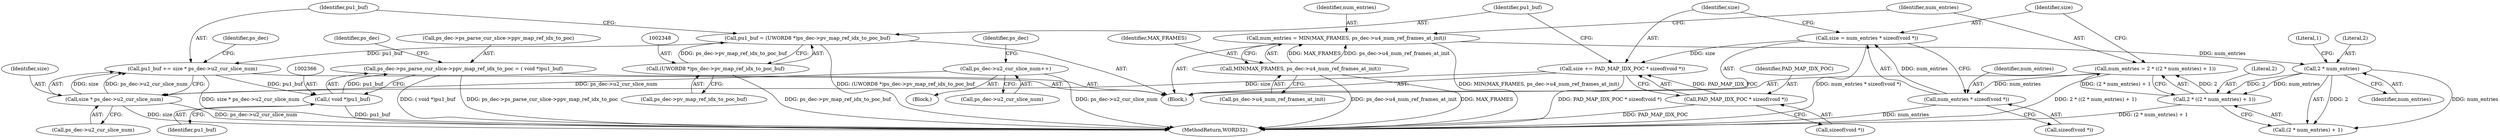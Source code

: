 digraph "0_Android_9a00f562a612d56e7b2b989d168647db900ba6cf_0@pointer" {
"1002359" [label="(Call,ps_dec->ps_parse_cur_slice->ppv_map_ref_idx_to_poc = ( void *)pu1_buf)"];
"1002365" [label="(Call,( void *)pu1_buf)"];
"1002352" [label="(Call,pu1_buf += size * ps_dec->u2_cur_slice_num)"];
"1002354" [label="(Call,size * ps_dec->u2_cur_slice_num)"];
"1002339" [label="(Call,size += PAD_MAP_IDX_POC * sizeof(void *))"];
"1002341" [label="(Call,PAD_MAP_IDX_POC * sizeof(void *))"];
"1002333" [label="(Call,size = num_entries * sizeof(void *))"];
"1002335" [label="(Call,num_entries * sizeof(void *))"];
"1002324" [label="(Call,num_entries = 2 * ((2 * num_entries) + 1))"];
"1002326" [label="(Call,2 * ((2 * num_entries) + 1))"];
"1002329" [label="(Call,2 * num_entries)"];
"1002317" [label="(Call,num_entries = MIN(MAX_FRAMES, ps_dec->u4_num_ref_frames_at_init))"];
"1002319" [label="(Call,MIN(MAX_FRAMES, ps_dec->u4_num_ref_frames_at_init))"];
"1001152" [label="(Call,ps_dec->u2_cur_slice_num++)"];
"1002345" [label="(Call,pu1_buf = (UWORD8 *)ps_dec->pv_map_ref_idx_to_poc_buf)"];
"1002347" [label="(Call,(UWORD8 *)ps_dec->pv_map_ref_idx_to_poc_buf)"];
"1001147" [label="(Block,)"];
"1002333" [label="(Call,size = num_entries * sizeof(void *))"];
"1002337" [label="(Call,sizeof(void *))"];
"1002321" [label="(Call,ps_dec->u4_num_ref_frames_at_init)"];
"1002356" [label="(Call,ps_dec->u2_cur_slice_num)"];
"1002335" [label="(Call,num_entries * sizeof(void *))"];
"1001153" [label="(Call,ps_dec->u2_cur_slice_num)"];
"1002355" [label="(Identifier,size)"];
"1002352" [label="(Call,pu1_buf += size * ps_dec->u2_cur_slice_num)"];
"1002346" [label="(Identifier,pu1_buf)"];
"1002568" [label="(MethodReturn,WORD32)"];
"1002340" [label="(Identifier,size)"];
"1002362" [label="(Identifier,ps_dec)"];
"1001160" [label="(Identifier,ps_dec)"];
"1002370" [label="(Identifier,ps_dec)"];
"1002329" [label="(Call,2 * num_entries)"];
"1002339" [label="(Call,size += PAD_MAP_IDX_POC * sizeof(void *))"];
"1002328" [label="(Call,(2 * num_entries) + 1)"];
"1002313" [label="(Block,)"];
"1002367" [label="(Identifier,pu1_buf)"];
"1002319" [label="(Call,MIN(MAX_FRAMES, ps_dec->u4_num_ref_frames_at_init))"];
"1002330" [label="(Literal,2)"];
"1002317" [label="(Call,num_entries = MIN(MAX_FRAMES, ps_dec->u4_num_ref_frames_at_init))"];
"1002349" [label="(Call,ps_dec->pv_map_ref_idx_to_poc_buf)"];
"1002324" [label="(Call,num_entries = 2 * ((2 * num_entries) + 1))"];
"1002360" [label="(Call,ps_dec->ps_parse_cur_slice->ppv_map_ref_idx_to_poc)"];
"1002331" [label="(Identifier,num_entries)"];
"1002345" [label="(Call,pu1_buf = (UWORD8 *)ps_dec->pv_map_ref_idx_to_poc_buf)"];
"1002365" [label="(Call,( void *)pu1_buf)"];
"1002341" [label="(Call,PAD_MAP_IDX_POC * sizeof(void *))"];
"1002359" [label="(Call,ps_dec->ps_parse_cur_slice->ppv_map_ref_idx_to_poc = ( void *)pu1_buf)"];
"1002334" [label="(Identifier,size)"];
"1002336" [label="(Identifier,num_entries)"];
"1002318" [label="(Identifier,num_entries)"];
"1002326" [label="(Call,2 * ((2 * num_entries) + 1))"];
"1002325" [label="(Identifier,num_entries)"];
"1001152" [label="(Call,ps_dec->u2_cur_slice_num++)"];
"1002353" [label="(Identifier,pu1_buf)"];
"1002347" [label="(Call,(UWORD8 *)ps_dec->pv_map_ref_idx_to_poc_buf)"];
"1002343" [label="(Call,sizeof(void *))"];
"1002320" [label="(Identifier,MAX_FRAMES)"];
"1002327" [label="(Literal,2)"];
"1002342" [label="(Identifier,PAD_MAP_IDX_POC)"];
"1002332" [label="(Literal,1)"];
"1002354" [label="(Call,size * ps_dec->u2_cur_slice_num)"];
"1002359" -> "1002313"  [label="AST: "];
"1002359" -> "1002365"  [label="CFG: "];
"1002360" -> "1002359"  [label="AST: "];
"1002365" -> "1002359"  [label="AST: "];
"1002370" -> "1002359"  [label="CFG: "];
"1002359" -> "1002568"  [label="DDG: ( void *)pu1_buf"];
"1002359" -> "1002568"  [label="DDG: ps_dec->ps_parse_cur_slice->ppv_map_ref_idx_to_poc"];
"1002365" -> "1002359"  [label="DDG: pu1_buf"];
"1002365" -> "1002367"  [label="CFG: "];
"1002366" -> "1002365"  [label="AST: "];
"1002367" -> "1002365"  [label="AST: "];
"1002365" -> "1002568"  [label="DDG: pu1_buf"];
"1002352" -> "1002365"  [label="DDG: pu1_buf"];
"1002352" -> "1002313"  [label="AST: "];
"1002352" -> "1002354"  [label="CFG: "];
"1002353" -> "1002352"  [label="AST: "];
"1002354" -> "1002352"  [label="AST: "];
"1002362" -> "1002352"  [label="CFG: "];
"1002352" -> "1002568"  [label="DDG: size * ps_dec->u2_cur_slice_num"];
"1002354" -> "1002352"  [label="DDG: size"];
"1002354" -> "1002352"  [label="DDG: ps_dec->u2_cur_slice_num"];
"1002345" -> "1002352"  [label="DDG: pu1_buf"];
"1002354" -> "1002356"  [label="CFG: "];
"1002355" -> "1002354"  [label="AST: "];
"1002356" -> "1002354"  [label="AST: "];
"1002354" -> "1002568"  [label="DDG: ps_dec->u2_cur_slice_num"];
"1002354" -> "1002568"  [label="DDG: size"];
"1002339" -> "1002354"  [label="DDG: size"];
"1001152" -> "1002354"  [label="DDG: ps_dec->u2_cur_slice_num"];
"1002339" -> "1002313"  [label="AST: "];
"1002339" -> "1002341"  [label="CFG: "];
"1002340" -> "1002339"  [label="AST: "];
"1002341" -> "1002339"  [label="AST: "];
"1002346" -> "1002339"  [label="CFG: "];
"1002339" -> "1002568"  [label="DDG: PAD_MAP_IDX_POC * sizeof(void *)"];
"1002341" -> "1002339"  [label="DDG: PAD_MAP_IDX_POC"];
"1002333" -> "1002339"  [label="DDG: size"];
"1002341" -> "1002343"  [label="CFG: "];
"1002342" -> "1002341"  [label="AST: "];
"1002343" -> "1002341"  [label="AST: "];
"1002341" -> "1002568"  [label="DDG: PAD_MAP_IDX_POC"];
"1002333" -> "1002313"  [label="AST: "];
"1002333" -> "1002335"  [label="CFG: "];
"1002334" -> "1002333"  [label="AST: "];
"1002335" -> "1002333"  [label="AST: "];
"1002340" -> "1002333"  [label="CFG: "];
"1002333" -> "1002568"  [label="DDG: num_entries * sizeof(void *)"];
"1002335" -> "1002333"  [label="DDG: num_entries"];
"1002335" -> "1002337"  [label="CFG: "];
"1002336" -> "1002335"  [label="AST: "];
"1002337" -> "1002335"  [label="AST: "];
"1002335" -> "1002568"  [label="DDG: num_entries"];
"1002324" -> "1002335"  [label="DDG: num_entries"];
"1002324" -> "1002313"  [label="AST: "];
"1002324" -> "1002326"  [label="CFG: "];
"1002325" -> "1002324"  [label="AST: "];
"1002326" -> "1002324"  [label="AST: "];
"1002334" -> "1002324"  [label="CFG: "];
"1002324" -> "1002568"  [label="DDG: 2 * ((2 * num_entries) + 1)"];
"1002326" -> "1002324"  [label="DDG: 2"];
"1002326" -> "1002324"  [label="DDG: (2 * num_entries) + 1"];
"1002326" -> "1002328"  [label="CFG: "];
"1002327" -> "1002326"  [label="AST: "];
"1002328" -> "1002326"  [label="AST: "];
"1002326" -> "1002568"  [label="DDG: (2 * num_entries) + 1"];
"1002329" -> "1002326"  [label="DDG: 2"];
"1002329" -> "1002326"  [label="DDG: num_entries"];
"1002329" -> "1002328"  [label="AST: "];
"1002329" -> "1002331"  [label="CFG: "];
"1002330" -> "1002329"  [label="AST: "];
"1002331" -> "1002329"  [label="AST: "];
"1002332" -> "1002329"  [label="CFG: "];
"1002329" -> "1002328"  [label="DDG: 2"];
"1002329" -> "1002328"  [label="DDG: num_entries"];
"1002317" -> "1002329"  [label="DDG: num_entries"];
"1002317" -> "1002313"  [label="AST: "];
"1002317" -> "1002319"  [label="CFG: "];
"1002318" -> "1002317"  [label="AST: "];
"1002319" -> "1002317"  [label="AST: "];
"1002325" -> "1002317"  [label="CFG: "];
"1002317" -> "1002568"  [label="DDG: MIN(MAX_FRAMES, ps_dec->u4_num_ref_frames_at_init)"];
"1002319" -> "1002317"  [label="DDG: MAX_FRAMES"];
"1002319" -> "1002317"  [label="DDG: ps_dec->u4_num_ref_frames_at_init"];
"1002319" -> "1002321"  [label="CFG: "];
"1002320" -> "1002319"  [label="AST: "];
"1002321" -> "1002319"  [label="AST: "];
"1002319" -> "1002568"  [label="DDG: ps_dec->u4_num_ref_frames_at_init"];
"1002319" -> "1002568"  [label="DDG: MAX_FRAMES"];
"1001152" -> "1001147"  [label="AST: "];
"1001152" -> "1001153"  [label="CFG: "];
"1001153" -> "1001152"  [label="AST: "];
"1001160" -> "1001152"  [label="CFG: "];
"1001152" -> "1002568"  [label="DDG: ps_dec->u2_cur_slice_num"];
"1002345" -> "1002313"  [label="AST: "];
"1002345" -> "1002347"  [label="CFG: "];
"1002346" -> "1002345"  [label="AST: "];
"1002347" -> "1002345"  [label="AST: "];
"1002353" -> "1002345"  [label="CFG: "];
"1002345" -> "1002568"  [label="DDG: (UWORD8 *)ps_dec->pv_map_ref_idx_to_poc_buf"];
"1002347" -> "1002345"  [label="DDG: ps_dec->pv_map_ref_idx_to_poc_buf"];
"1002347" -> "1002349"  [label="CFG: "];
"1002348" -> "1002347"  [label="AST: "];
"1002349" -> "1002347"  [label="AST: "];
"1002347" -> "1002568"  [label="DDG: ps_dec->pv_map_ref_idx_to_poc_buf"];
}
